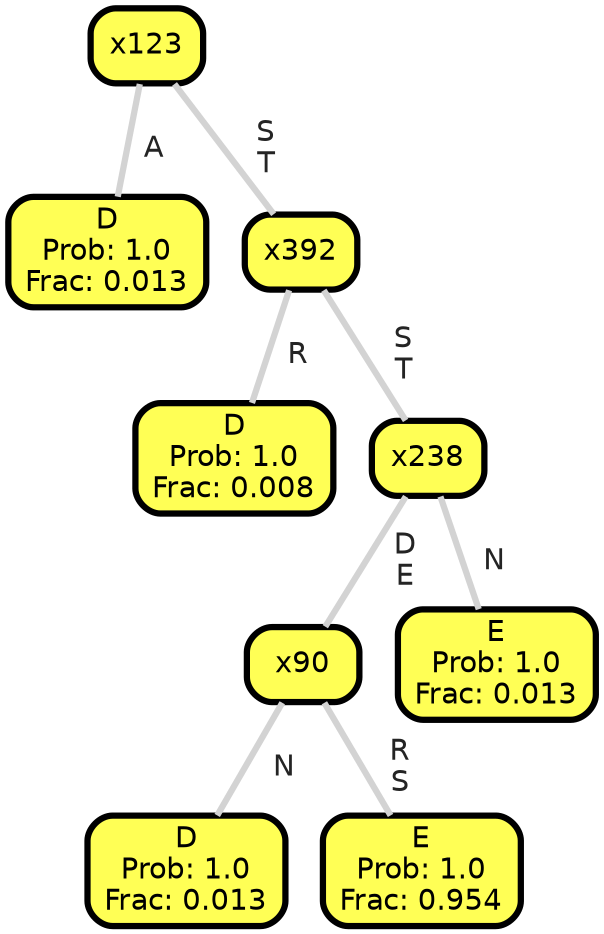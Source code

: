 graph Tree {
node [shape=box, style="filled, rounded",color="black",penwidth="3",fontcolor="black",                 fontname=helvetica] ;
graph [ranksep="0 equally", splines=straight,                 bgcolor=transparent, dpi=200] ;
edge [fontname=helvetica, fontweight=bold,fontcolor=grey14,color=lightgray] ;
0 [label="D
Prob: 1.0
Frac: 0.013", fillcolor="#ffff55"] ;
1 [label="x123", fillcolor="#ffff55"] ;
2 [label="D
Prob: 1.0
Frac: 0.008", fillcolor="#ffff55"] ;
3 [label="x392", fillcolor="#ffff55"] ;
4 [label="D
Prob: 1.0
Frac: 0.013", fillcolor="#ffff55"] ;
5 [label="x90", fillcolor="#ffff55"] ;
6 [label="E
Prob: 1.0
Frac: 0.954", fillcolor="#ffff55"] ;
7 [label="x238", fillcolor="#ffff55"] ;
8 [label="E
Prob: 1.0
Frac: 0.013", fillcolor="#ffff55"] ;
1 -- 0 [label=" A",penwidth=3] ;
1 -- 3 [label=" S\n T",penwidth=3] ;
3 -- 2 [label=" R",penwidth=3] ;
3 -- 7 [label=" S\n T",penwidth=3] ;
5 -- 4 [label=" N",penwidth=3] ;
5 -- 6 [label=" R\n S",penwidth=3] ;
7 -- 5 [label=" D\n E",penwidth=3] ;
7 -- 8 [label=" N",penwidth=3] ;
{rank = same;}}
